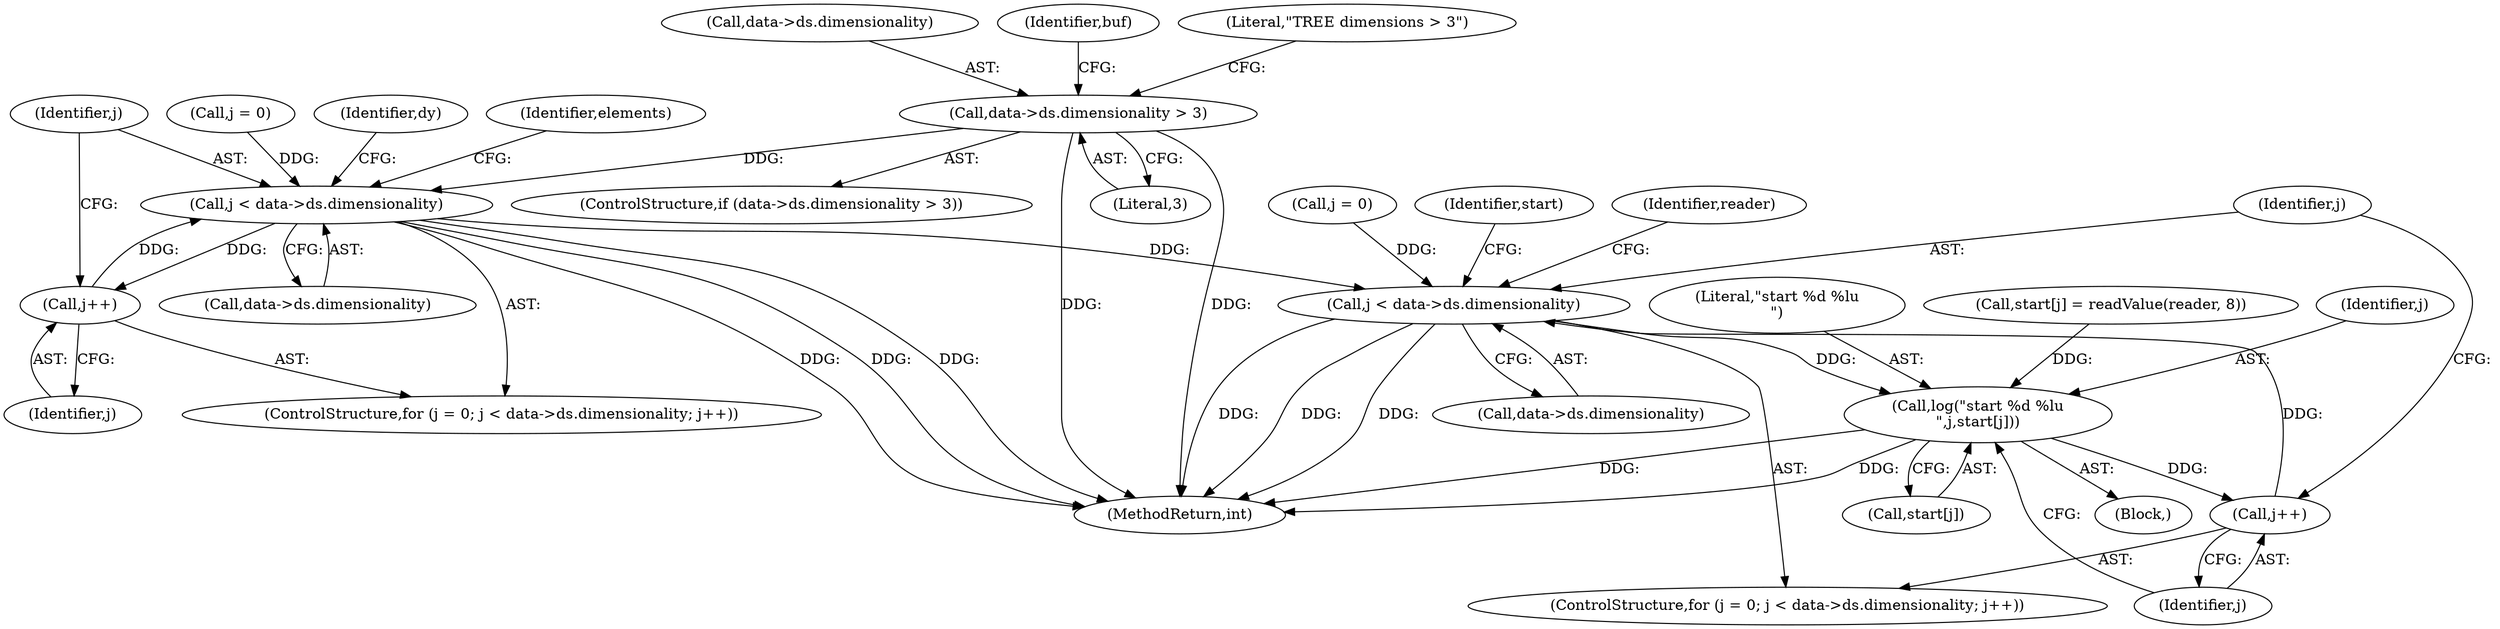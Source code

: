 digraph "0_libmysofa_d39a171e9c6a1c44dbdf43f9db6c3fbd887e38c1@pointer" {
"1000148" [label="(Call,data->ds.dimensionality > 3)"];
"1000245" [label="(Call,j < data->ds.dimensionality)"];
"1000252" [label="(Call,j++)"];
"1000393" [label="(Call,j < data->ds.dimensionality)"];
"1000410" [label="(Call,log(\"start %d %lu\n\",j,start[j]))"];
"1000400" [label="(Call,j++)"];
"1000403" [label="(Call,start[j] = readValue(reader, 8))"];
"1000389" [label="(ControlStructure,for (j = 0; j < data->ds.dimensionality; j++))"];
"1000252" [label="(Call,j++)"];
"1000149" [label="(Call,data->ds.dimensionality)"];
"1000147" [label="(ControlStructure,if (data->ds.dimensionality > 3))"];
"1000253" [label="(Identifier,j)"];
"1000394" [label="(Identifier,j)"];
"1000401" [label="(Identifier,j)"];
"1000400" [label="(Call,j++)"];
"1000164" [label="(Identifier,buf)"];
"1000241" [label="(ControlStructure,for (j = 0; j < data->ds.dimensionality; j++))"];
"1000412" [label="(Identifier,j)"];
"1000393" [label="(Call,j < data->ds.dimensionality)"];
"1000157" [label="(Literal,\"TREE dimensions > 3\")"];
"1000410" [label="(Call,log(\"start %d %lu\n\",j,start[j]))"];
"1000242" [label="(Call,j = 0)"];
"1000395" [label="(Call,data->ds.dimensionality)"];
"1000775" [label="(MethodReturn,int)"];
"1000262" [label="(Identifier,dy)"];
"1000255" [label="(Identifier,elements)"];
"1000402" [label="(Block,)"];
"1000245" [label="(Call,j < data->ds.dimensionality)"];
"1000418" [label="(Identifier,reader)"];
"1000390" [label="(Call,j = 0)"];
"1000247" [label="(Call,data->ds.dimensionality)"];
"1000148" [label="(Call,data->ds.dimensionality > 3)"];
"1000405" [label="(Identifier,start)"];
"1000246" [label="(Identifier,j)"];
"1000154" [label="(Literal,3)"];
"1000413" [label="(Call,start[j])"];
"1000411" [label="(Literal,\"start %d %lu\n\")"];
"1000148" -> "1000147"  [label="AST: "];
"1000148" -> "1000154"  [label="CFG: "];
"1000149" -> "1000148"  [label="AST: "];
"1000154" -> "1000148"  [label="AST: "];
"1000157" -> "1000148"  [label="CFG: "];
"1000164" -> "1000148"  [label="CFG: "];
"1000148" -> "1000775"  [label="DDG: "];
"1000148" -> "1000775"  [label="DDG: "];
"1000148" -> "1000245"  [label="DDG: "];
"1000245" -> "1000241"  [label="AST: "];
"1000245" -> "1000247"  [label="CFG: "];
"1000246" -> "1000245"  [label="AST: "];
"1000247" -> "1000245"  [label="AST: "];
"1000255" -> "1000245"  [label="CFG: "];
"1000262" -> "1000245"  [label="CFG: "];
"1000245" -> "1000775"  [label="DDG: "];
"1000245" -> "1000775"  [label="DDG: "];
"1000245" -> "1000775"  [label="DDG: "];
"1000252" -> "1000245"  [label="DDG: "];
"1000242" -> "1000245"  [label="DDG: "];
"1000245" -> "1000252"  [label="DDG: "];
"1000245" -> "1000393"  [label="DDG: "];
"1000252" -> "1000241"  [label="AST: "];
"1000252" -> "1000253"  [label="CFG: "];
"1000253" -> "1000252"  [label="AST: "];
"1000246" -> "1000252"  [label="CFG: "];
"1000393" -> "1000389"  [label="AST: "];
"1000393" -> "1000395"  [label="CFG: "];
"1000394" -> "1000393"  [label="AST: "];
"1000395" -> "1000393"  [label="AST: "];
"1000405" -> "1000393"  [label="CFG: "];
"1000418" -> "1000393"  [label="CFG: "];
"1000393" -> "1000775"  [label="DDG: "];
"1000393" -> "1000775"  [label="DDG: "];
"1000393" -> "1000775"  [label="DDG: "];
"1000400" -> "1000393"  [label="DDG: "];
"1000390" -> "1000393"  [label="DDG: "];
"1000393" -> "1000410"  [label="DDG: "];
"1000410" -> "1000402"  [label="AST: "];
"1000410" -> "1000413"  [label="CFG: "];
"1000411" -> "1000410"  [label="AST: "];
"1000412" -> "1000410"  [label="AST: "];
"1000413" -> "1000410"  [label="AST: "];
"1000401" -> "1000410"  [label="CFG: "];
"1000410" -> "1000775"  [label="DDG: "];
"1000410" -> "1000775"  [label="DDG: "];
"1000410" -> "1000400"  [label="DDG: "];
"1000403" -> "1000410"  [label="DDG: "];
"1000400" -> "1000389"  [label="AST: "];
"1000400" -> "1000401"  [label="CFG: "];
"1000401" -> "1000400"  [label="AST: "];
"1000394" -> "1000400"  [label="CFG: "];
}
